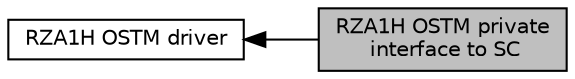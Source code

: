 digraph "RZA1H OSTM private interface to SC"
{
  edge [fontname="Helvetica",fontsize="10",labelfontname="Helvetica",labelfontsize="10"];
  node [fontname="Helvetica",fontsize="10",shape=box];
  rankdir=LR;
  Node2 [label="RZA1H OSTM driver",height=0.2,width=0.4,color="black", fillcolor="white", style="filled",URL="$d3/dcb/group__SSGSTARC__37__OSTM__DRIVER.html",tooltip="This interface provides access to the OSTM peripheral See OSTM High Level Driver API for details."];
  Node1 [label="RZA1H OSTM private\l interface to SC",height=0.2,width=0.4,color="black", fillcolor="grey75", style="filled", fontcolor="black",tooltip="Manages the private interface between the driver and SC."];
  Node2->Node1 [shape=plaintext, dir="back", style="solid"];
}
